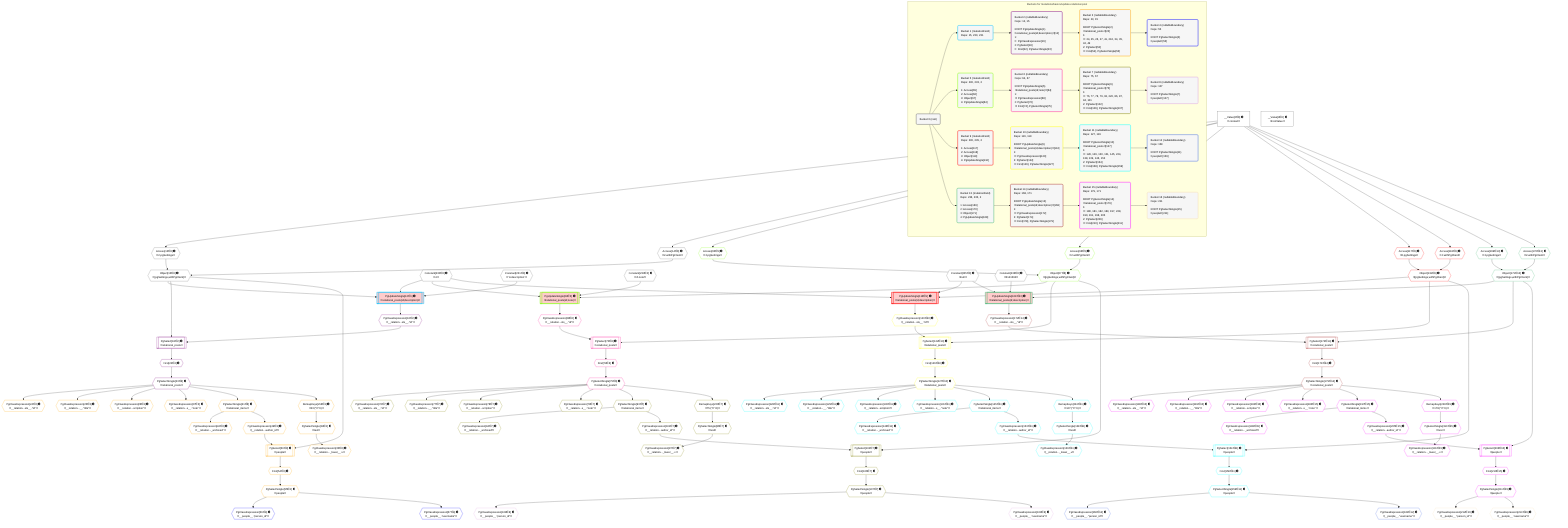 %%{init: {'themeVariables': { 'fontSize': '12px'}}}%%
graph TD
    classDef path fill:#eee,stroke:#000,color:#000
    classDef plan fill:#fff,stroke-width:1px,color:#000
    classDef itemplan fill:#fff,stroke-width:2px,color:#000
    classDef unbatchedplan fill:#dff,stroke-width:1px,color:#000
    classDef sideeffectplan fill:#fcc,stroke-width:2px,color:#000
    classDef bucket fill:#f6f6f6,color:#000,stroke-width:2px,text-align:left


    %% plan dependencies
    Object15{{"Object[15∈0] ➊<br />ᐸ{pgSettings,withPgClient}ᐳ"}}:::plan
    Access13{{"Access[13∈0] ➊<br />ᐸ2.pgSettingsᐳ"}}:::plan
    Access14{{"Access[14∈0] ➊<br />ᐸ2.withPgClientᐳ"}}:::plan
    Access13 & Access14 --> Object15
    __Value2["__Value[2∈0] ➊<br />ᐸcontextᐳ"]:::plan
    __Value2 --> Access13
    __Value2 --> Access14
    __Value4["__Value[4∈0] ➊<br />ᐸrootValueᐳ"]:::plan
    Constant230{{"Constant[230∈0] ➊<br />ᐸ4ᐳ"}}:::plan
    Constant231{{"Constant[231∈0] ➊<br />ᐸ'A description'ᐳ"}}:::plan
    Constant233{{"Constant[233∈0] ➊<br />ᐸ'A note'ᐳ"}}:::plan
    Constant235{{"Constant[235∈0] ➊<br />ᐸnullᐳ"}}:::plan
    Constant236{{"Constant[236∈0] ➊<br />ᐸ3141592ᐳ"}}:::plan
    PgUpdateSingle12[["PgUpdateSingle[12∈1] ➊<br />ᐸrelational_posts(id;description)ᐳ"]]:::sideeffectplan
    Object15 & Constant230 & Constant231 --> PgUpdateSingle12
    PgSelect18[["PgSelect[18∈2] ➊<br />ᐸrelational_postsᐳ"]]:::plan
    PgClassExpression16{{"PgClassExpression[16∈2] ➊<br />ᐸ__relation...sts__.”id”ᐳ"}}:::plan
    Object15 & PgClassExpression16 --> PgSelect18
    PgUpdateSingle12 --> PgClassExpression16
    First22{{"First[22∈2] ➊"}}:::plan
    PgSelect18 --> First22
    PgSelectSingle23{{"PgSelectSingle[23∈2] ➊<br />ᐸrelational_postsᐳ"}}:::plan
    First22 --> PgSelectSingle23
    PgSelect50[["PgSelect[50∈3] ➊<br />ᐸpeopleᐳ"]]:::plan
    PgClassExpression49{{"PgClassExpression[49∈3] ➊<br />ᐸ__relation...author_id”ᐳ"}}:::plan
    Object15 & PgClassExpression49 --> PgSelect50
    PgClassExpression24{{"PgClassExpression[24∈3] ➊<br />ᐸ__relation...sts__.”id”ᐳ"}}:::plan
    PgSelectSingle23 --> PgClassExpression24
    PgClassExpression25{{"PgClassExpression[25∈3] ➊<br />ᐸ__relation...__.”title”ᐳ"}}:::plan
    PgSelectSingle23 --> PgClassExpression25
    PgClassExpression26{{"PgClassExpression[26∈3] ➊<br />ᐸ__relation...scription”ᐳ"}}:::plan
    PgSelectSingle23 --> PgClassExpression26
    PgClassExpression27{{"PgClassExpression[27∈3] ➊<br />ᐸ__relation...s__.”note”ᐳ"}}:::plan
    PgSelectSingle23 --> PgClassExpression27
    PgSelectSingle34{{"PgSelectSingle[34∈3] ➊<br />ᐸtextᐳ"}}:::plan
    RemapKeys216{{"RemapKeys[216∈3] ➊<br />ᐸ23:{”0”:6}ᐳ"}}:::plan
    RemapKeys216 --> PgSelectSingle34
    PgClassExpression35{{"PgClassExpression[35∈3] ➊<br />ᐸ__relation..._lower__.vᐳ"}}:::plan
    PgSelectSingle34 --> PgClassExpression35
    PgSelectSingle41{{"PgSelectSingle[41∈3] ➊<br />ᐸrelational_itemsᐳ"}}:::plan
    PgSelectSingle23 --> PgSelectSingle41
    PgClassExpression42{{"PgClassExpression[42∈3] ➊<br />ᐸ__relation..._archived”ᐳ"}}:::plan
    PgSelectSingle41 --> PgClassExpression42
    PgSelectSingle41 --> PgClassExpression49
    First54{{"First[54∈3] ➊"}}:::plan
    PgSelect50 --> First54
    PgSelectSingle55{{"PgSelectSingle[55∈3] ➊<br />ᐸpeopleᐳ"}}:::plan
    First54 --> PgSelectSingle55
    PgSelectSingle23 --> RemapKeys216
    PgClassExpression56{{"PgClassExpression[56∈4] ➊<br />ᐸ__people__.”person_id”ᐳ"}}:::plan
    PgSelectSingle55 --> PgClassExpression56
    PgClassExpression57{{"PgClassExpression[57∈4] ➊<br />ᐸ__people__.”username”ᐳ"}}:::plan
    PgSelectSingle55 --> PgClassExpression57
    PgUpdateSingle64[["PgUpdateSingle[64∈5] ➊<br />ᐸrelational_posts(id;note)ᐳ"]]:::sideeffectplan
    Object67{{"Object[67∈5] ➊<br />ᐸ{pgSettings,withPgClient}ᐳ"}}:::plan
    Object67 & Constant230 & Constant233 --> PgUpdateSingle64
    Access65{{"Access[65∈5] ➊<br />ᐸ2.pgSettingsᐳ"}}:::plan
    Access66{{"Access[66∈5] ➊<br />ᐸ2.withPgClientᐳ"}}:::plan
    Access65 & Access66 --> Object67
    __Value2 --> Access65
    __Value2 --> Access66
    PgSelect70[["PgSelect[70∈6] ➊<br />ᐸrelational_postsᐳ"]]:::plan
    PgClassExpression68{{"PgClassExpression[68∈6] ➊<br />ᐸ__relation...sts__.”id”ᐳ"}}:::plan
    Object67 & PgClassExpression68 --> PgSelect70
    PgUpdateSingle64 --> PgClassExpression68
    First74{{"First[74∈6] ➊"}}:::plan
    PgSelect70 --> First74
    PgSelectSingle75{{"PgSelectSingle[75∈6] ➊<br />ᐸrelational_postsᐳ"}}:::plan
    First74 --> PgSelectSingle75
    PgSelect102[["PgSelect[102∈7] ➊<br />ᐸpeopleᐳ"]]:::plan
    PgClassExpression101{{"PgClassExpression[101∈7] ➊<br />ᐸ__relation...author_id”ᐳ"}}:::plan
    Object67 & PgClassExpression101 --> PgSelect102
    PgClassExpression76{{"PgClassExpression[76∈7] ➊<br />ᐸ__relation...sts__.”id”ᐳ"}}:::plan
    PgSelectSingle75 --> PgClassExpression76
    PgClassExpression77{{"PgClassExpression[77∈7] ➊<br />ᐸ__relation...__.”title”ᐳ"}}:::plan
    PgSelectSingle75 --> PgClassExpression77
    PgClassExpression78{{"PgClassExpression[78∈7] ➊<br />ᐸ__relation...scription”ᐳ"}}:::plan
    PgSelectSingle75 --> PgClassExpression78
    PgClassExpression79{{"PgClassExpression[79∈7] ➊<br />ᐸ__relation...s__.”note”ᐳ"}}:::plan
    PgSelectSingle75 --> PgClassExpression79
    PgSelectSingle86{{"PgSelectSingle[86∈7] ➊<br />ᐸtextᐳ"}}:::plan
    RemapKeys220{{"RemapKeys[220∈7] ➊<br />ᐸ75:{”0”:6}ᐳ"}}:::plan
    RemapKeys220 --> PgSelectSingle86
    PgClassExpression87{{"PgClassExpression[87∈7] ➊<br />ᐸ__relation..._lower__.vᐳ"}}:::plan
    PgSelectSingle86 --> PgClassExpression87
    PgSelectSingle93{{"PgSelectSingle[93∈7] ➊<br />ᐸrelational_itemsᐳ"}}:::plan
    PgSelectSingle75 --> PgSelectSingle93
    PgClassExpression94{{"PgClassExpression[94∈7] ➊<br />ᐸ__relation..._archived”ᐳ"}}:::plan
    PgSelectSingle93 --> PgClassExpression94
    PgSelectSingle93 --> PgClassExpression101
    First106{{"First[106∈7] ➊"}}:::plan
    PgSelect102 --> First106
    PgSelectSingle107{{"PgSelectSingle[107∈7] ➊<br />ᐸpeopleᐳ"}}:::plan
    First106 --> PgSelectSingle107
    PgSelectSingle75 --> RemapKeys220
    PgClassExpression108{{"PgClassExpression[108∈8] ➊<br />ᐸ__people__.”person_id”ᐳ"}}:::plan
    PgSelectSingle107 --> PgClassExpression108
    PgClassExpression109{{"PgClassExpression[109∈8] ➊<br />ᐸ__people__.”username”ᐳ"}}:::plan
    PgSelectSingle107 --> PgClassExpression109
    PgUpdateSingle116[["PgUpdateSingle[116∈9] ➊<br />ᐸrelational_posts(id;description)ᐳ"]]:::sideeffectplan
    Object119{{"Object[119∈9] ➊<br />ᐸ{pgSettings,withPgClient}ᐳ"}}:::plan
    Object119 & Constant230 & Constant235 --> PgUpdateSingle116
    Access117{{"Access[117∈9] ➊<br />ᐸ2.pgSettingsᐳ"}}:::plan
    Access118{{"Access[118∈9] ➊<br />ᐸ2.withPgClientᐳ"}}:::plan
    Access117 & Access118 --> Object119
    __Value2 --> Access117
    __Value2 --> Access118
    PgSelect122[["PgSelect[122∈10] ➊<br />ᐸrelational_postsᐳ"]]:::plan
    PgClassExpression120{{"PgClassExpression[120∈10] ➊<br />ᐸ__relation...sts__.”id”ᐳ"}}:::plan
    Object119 & PgClassExpression120 --> PgSelect122
    PgUpdateSingle116 --> PgClassExpression120
    First126{{"First[126∈10] ➊"}}:::plan
    PgSelect122 --> First126
    PgSelectSingle127{{"PgSelectSingle[127∈10] ➊<br />ᐸrelational_postsᐳ"}}:::plan
    First126 --> PgSelectSingle127
    PgSelect154[["PgSelect[154∈11] ➊<br />ᐸpeopleᐳ"]]:::plan
    PgClassExpression153{{"PgClassExpression[153∈11] ➊<br />ᐸ__relation...author_id”ᐳ"}}:::plan
    Object119 & PgClassExpression153 --> PgSelect154
    PgClassExpression128{{"PgClassExpression[128∈11] ➊<br />ᐸ__relation...sts__.”id”ᐳ"}}:::plan
    PgSelectSingle127 --> PgClassExpression128
    PgClassExpression129{{"PgClassExpression[129∈11] ➊<br />ᐸ__relation...__.”title”ᐳ"}}:::plan
    PgSelectSingle127 --> PgClassExpression129
    PgClassExpression130{{"PgClassExpression[130∈11] ➊<br />ᐸ__relation...scription”ᐳ"}}:::plan
    PgSelectSingle127 --> PgClassExpression130
    PgClassExpression131{{"PgClassExpression[131∈11] ➊<br />ᐸ__relation...s__.”note”ᐳ"}}:::plan
    PgSelectSingle127 --> PgClassExpression131
    PgSelectSingle138{{"PgSelectSingle[138∈11] ➊<br />ᐸtextᐳ"}}:::plan
    RemapKeys224{{"RemapKeys[224∈11] ➊<br />ᐸ127:{”0”:6}ᐳ"}}:::plan
    RemapKeys224 --> PgSelectSingle138
    PgClassExpression139{{"PgClassExpression[139∈11] ➊<br />ᐸ__relation..._lower__.vᐳ"}}:::plan
    PgSelectSingle138 --> PgClassExpression139
    PgSelectSingle145{{"PgSelectSingle[145∈11] ➊<br />ᐸrelational_itemsᐳ"}}:::plan
    PgSelectSingle127 --> PgSelectSingle145
    PgClassExpression146{{"PgClassExpression[146∈11] ➊<br />ᐸ__relation..._archived”ᐳ"}}:::plan
    PgSelectSingle145 --> PgClassExpression146
    PgSelectSingle145 --> PgClassExpression153
    First158{{"First[158∈11] ➊"}}:::plan
    PgSelect154 --> First158
    PgSelectSingle159{{"PgSelectSingle[159∈11] ➊<br />ᐸpeopleᐳ"}}:::plan
    First158 --> PgSelectSingle159
    PgSelectSingle127 --> RemapKeys224
    PgClassExpression160{{"PgClassExpression[160∈12] ➊<br />ᐸ__people__.”person_id”ᐳ"}}:::plan
    PgSelectSingle159 --> PgClassExpression160
    PgClassExpression161{{"PgClassExpression[161∈12] ➊<br />ᐸ__people__.”username”ᐳ"}}:::plan
    PgSelectSingle159 --> PgClassExpression161
    PgUpdateSingle168[["PgUpdateSingle[168∈13] ➊<br />ᐸrelational_posts(id;description)ᐳ"]]:::sideeffectplan
    Object171{{"Object[171∈13] ➊<br />ᐸ{pgSettings,withPgClient}ᐳ"}}:::plan
    Object171 & Constant236 & Constant235 --> PgUpdateSingle168
    Access169{{"Access[169∈13] ➊<br />ᐸ2.pgSettingsᐳ"}}:::plan
    Access170{{"Access[170∈13] ➊<br />ᐸ2.withPgClientᐳ"}}:::plan
    Access169 & Access170 --> Object171
    __Value2 --> Access169
    __Value2 --> Access170
    PgSelect174[["PgSelect[174∈14] ➊<br />ᐸrelational_postsᐳ"]]:::plan
    PgClassExpression172{{"PgClassExpression[172∈14] ➊<br />ᐸ__relation...sts__.”id”ᐳ"}}:::plan
    Object171 & PgClassExpression172 --> PgSelect174
    PgUpdateSingle168 --> PgClassExpression172
    First178{{"First[178∈14] ➊"}}:::plan
    PgSelect174 --> First178
    PgSelectSingle179{{"PgSelectSingle[179∈14] ➊<br />ᐸrelational_postsᐳ"}}:::plan
    First178 --> PgSelectSingle179
    PgSelect206[["PgSelect[206∈15] ➊<br />ᐸpeopleᐳ"]]:::plan
    PgClassExpression205{{"PgClassExpression[205∈15] ➊<br />ᐸ__relation...author_id”ᐳ"}}:::plan
    Object171 & PgClassExpression205 --> PgSelect206
    PgClassExpression180{{"PgClassExpression[180∈15] ➊<br />ᐸ__relation...sts__.”id”ᐳ"}}:::plan
    PgSelectSingle179 --> PgClassExpression180
    PgClassExpression181{{"PgClassExpression[181∈15] ➊<br />ᐸ__relation...__.”title”ᐳ"}}:::plan
    PgSelectSingle179 --> PgClassExpression181
    PgClassExpression182{{"PgClassExpression[182∈15] ➊<br />ᐸ__relation...scription”ᐳ"}}:::plan
    PgSelectSingle179 --> PgClassExpression182
    PgClassExpression183{{"PgClassExpression[183∈15] ➊<br />ᐸ__relation...s__.”note”ᐳ"}}:::plan
    PgSelectSingle179 --> PgClassExpression183
    PgSelectSingle190{{"PgSelectSingle[190∈15] ➊<br />ᐸtextᐳ"}}:::plan
    RemapKeys228{{"RemapKeys[228∈15] ➊<br />ᐸ179:{”0”:6}ᐳ"}}:::plan
    RemapKeys228 --> PgSelectSingle190
    PgClassExpression191{{"PgClassExpression[191∈15] ➊<br />ᐸ__relation..._lower__.vᐳ"}}:::plan
    PgSelectSingle190 --> PgClassExpression191
    PgSelectSingle197{{"PgSelectSingle[197∈15] ➊<br />ᐸrelational_itemsᐳ"}}:::plan
    PgSelectSingle179 --> PgSelectSingle197
    PgClassExpression198{{"PgClassExpression[198∈15] ➊<br />ᐸ__relation..._archived”ᐳ"}}:::plan
    PgSelectSingle197 --> PgClassExpression198
    PgSelectSingle197 --> PgClassExpression205
    First210{{"First[210∈15] ➊"}}:::plan
    PgSelect206 --> First210
    PgSelectSingle211{{"PgSelectSingle[211∈15] ➊<br />ᐸpeopleᐳ"}}:::plan
    First210 --> PgSelectSingle211
    PgSelectSingle179 --> RemapKeys228
    PgClassExpression212{{"PgClassExpression[212∈16] ➊<br />ᐸ__people__.”person_id”ᐳ"}}:::plan
    PgSelectSingle211 --> PgClassExpression212
    PgClassExpression213{{"PgClassExpression[213∈16] ➊<br />ᐸ__people__.”username”ᐳ"}}:::plan
    PgSelectSingle211 --> PgClassExpression213

    %% define steps

    subgraph "Buckets for mutations/basics/update-relational-post"
    Bucket0("Bucket 0 (root)"):::bucket
    classDef bucket0 stroke:#696969
    class Bucket0,__Value2,__Value4,Access13,Access14,Object15,Constant230,Constant231,Constant233,Constant235,Constant236 bucket0
    Bucket1("Bucket 1 (mutationField)<br />Deps: 15, 230, 231"):::bucket
    classDef bucket1 stroke:#00bfff
    class Bucket1,PgUpdateSingle12 bucket1
    Bucket2("Bucket 2 (nullableBoundary)<br />Deps: 12, 15<br /><br />ROOT PgUpdateSingle{1}ᐸrelational_posts(id;description)ᐳ[12]<br />1: <br />ᐳ: PgClassExpression[16]<br />2: PgSelect[18]<br />ᐳ: First[22], PgSelectSingle[23]"):::bucket
    classDef bucket2 stroke:#7f007f
    class Bucket2,PgClassExpression16,PgSelect18,First22,PgSelectSingle23 bucket2
    Bucket3("Bucket 3 (nullableBoundary)<br />Deps: 23, 15<br /><br />ROOT PgSelectSingle{2}ᐸrelational_postsᐳ[23]<br />1: <br />ᐳ: 24, 25, 26, 27, 41, 216, 34, 35, 42, 49<br />2: PgSelect[50]<br />ᐳ: First[54], PgSelectSingle[55]"):::bucket
    classDef bucket3 stroke:#ffa500
    class Bucket3,PgClassExpression24,PgClassExpression25,PgClassExpression26,PgClassExpression27,PgSelectSingle34,PgClassExpression35,PgSelectSingle41,PgClassExpression42,PgClassExpression49,PgSelect50,First54,PgSelectSingle55,RemapKeys216 bucket3
    Bucket4("Bucket 4 (nullableBoundary)<br />Deps: 55<br /><br />ROOT PgSelectSingle{3}ᐸpeopleᐳ[55]"):::bucket
    classDef bucket4 stroke:#0000ff
    class Bucket4,PgClassExpression56,PgClassExpression57 bucket4
    Bucket5("Bucket 5 (mutationField)<br />Deps: 230, 233, 2<br /><br />1: Access[65]<br />2: Access[66]<br />3: Object[67]<br />4: PgUpdateSingle[64]"):::bucket
    classDef bucket5 stroke:#7fff00
    class Bucket5,PgUpdateSingle64,Access65,Access66,Object67 bucket5
    Bucket6("Bucket 6 (nullableBoundary)<br />Deps: 64, 67<br /><br />ROOT PgUpdateSingle{5}ᐸrelational_posts(id;note)ᐳ[64]<br />1: <br />ᐳ: PgClassExpression[68]<br />2: PgSelect[70]<br />ᐳ: First[74], PgSelectSingle[75]"):::bucket
    classDef bucket6 stroke:#ff1493
    class Bucket6,PgClassExpression68,PgSelect70,First74,PgSelectSingle75 bucket6
    Bucket7("Bucket 7 (nullableBoundary)<br />Deps: 75, 67<br /><br />ROOT PgSelectSingle{6}ᐸrelational_postsᐳ[75]<br />1: <br />ᐳ: 76, 77, 78, 79, 93, 220, 86, 87, 94, 101<br />2: PgSelect[102]<br />ᐳ: First[106], PgSelectSingle[107]"):::bucket
    classDef bucket7 stroke:#808000
    class Bucket7,PgClassExpression76,PgClassExpression77,PgClassExpression78,PgClassExpression79,PgSelectSingle86,PgClassExpression87,PgSelectSingle93,PgClassExpression94,PgClassExpression101,PgSelect102,First106,PgSelectSingle107,RemapKeys220 bucket7
    Bucket8("Bucket 8 (nullableBoundary)<br />Deps: 107<br /><br />ROOT PgSelectSingle{7}ᐸpeopleᐳ[107]"):::bucket
    classDef bucket8 stroke:#dda0dd
    class Bucket8,PgClassExpression108,PgClassExpression109 bucket8
    Bucket9("Bucket 9 (mutationField)<br />Deps: 230, 235, 2<br /><br />1: Access[117]<br />2: Access[118]<br />3: Object[119]<br />4: PgUpdateSingle[116]"):::bucket
    classDef bucket9 stroke:#ff0000
    class Bucket9,PgUpdateSingle116,Access117,Access118,Object119 bucket9
    Bucket10("Bucket 10 (nullableBoundary)<br />Deps: 116, 119<br /><br />ROOT PgUpdateSingle{9}ᐸrelational_posts(id;description)ᐳ[116]<br />1: <br />ᐳ: PgClassExpression[120]<br />2: PgSelect[122]<br />ᐳ: First[126], PgSelectSingle[127]"):::bucket
    classDef bucket10 stroke:#ffff00
    class Bucket10,PgClassExpression120,PgSelect122,First126,PgSelectSingle127 bucket10
    Bucket11("Bucket 11 (nullableBoundary)<br />Deps: 127, 119<br /><br />ROOT PgSelectSingle{10}ᐸrelational_postsᐳ[127]<br />1: <br />ᐳ: 128, 129, 130, 131, 145, 224, 138, 139, 146, 153<br />2: PgSelect[154]<br />ᐳ: First[158], PgSelectSingle[159]"):::bucket
    classDef bucket11 stroke:#00ffff
    class Bucket11,PgClassExpression128,PgClassExpression129,PgClassExpression130,PgClassExpression131,PgSelectSingle138,PgClassExpression139,PgSelectSingle145,PgClassExpression146,PgClassExpression153,PgSelect154,First158,PgSelectSingle159,RemapKeys224 bucket11
    Bucket12("Bucket 12 (nullableBoundary)<br />Deps: 159<br /><br />ROOT PgSelectSingle{11}ᐸpeopleᐳ[159]"):::bucket
    classDef bucket12 stroke:#4169e1
    class Bucket12,PgClassExpression160,PgClassExpression161 bucket12
    Bucket13("Bucket 13 (mutationField)<br />Deps: 236, 235, 2<br /><br />1: Access[169]<br />2: Access[170]<br />3: Object[171]<br />4: PgUpdateSingle[168]"):::bucket
    classDef bucket13 stroke:#3cb371
    class Bucket13,PgUpdateSingle168,Access169,Access170,Object171 bucket13
    Bucket14("Bucket 14 (nullableBoundary)<br />Deps: 168, 171<br /><br />ROOT PgUpdateSingle{13}ᐸrelational_posts(id;description)ᐳ[168]<br />1: <br />ᐳ: PgClassExpression[172]<br />2: PgSelect[174]<br />ᐳ: First[178], PgSelectSingle[179]"):::bucket
    classDef bucket14 stroke:#a52a2a
    class Bucket14,PgClassExpression172,PgSelect174,First178,PgSelectSingle179 bucket14
    Bucket15("Bucket 15 (nullableBoundary)<br />Deps: 179, 171<br /><br />ROOT PgSelectSingle{14}ᐸrelational_postsᐳ[179]<br />1: <br />ᐳ: 180, 181, 182, 183, 197, 228, 190, 191, 198, 205<br />2: PgSelect[206]<br />ᐳ: First[210], PgSelectSingle[211]"):::bucket
    classDef bucket15 stroke:#ff00ff
    class Bucket15,PgClassExpression180,PgClassExpression181,PgClassExpression182,PgClassExpression183,PgSelectSingle190,PgClassExpression191,PgSelectSingle197,PgClassExpression198,PgClassExpression205,PgSelect206,First210,PgSelectSingle211,RemapKeys228 bucket15
    Bucket16("Bucket 16 (nullableBoundary)<br />Deps: 211<br /><br />ROOT PgSelectSingle{15}ᐸpeopleᐳ[211]"):::bucket
    classDef bucket16 stroke:#f5deb3
    class Bucket16,PgClassExpression212,PgClassExpression213 bucket16
    Bucket0 --> Bucket1 & Bucket5 & Bucket9 & Bucket13
    Bucket1 --> Bucket2
    Bucket2 --> Bucket3
    Bucket3 --> Bucket4
    Bucket5 --> Bucket6
    Bucket6 --> Bucket7
    Bucket7 --> Bucket8
    Bucket9 --> Bucket10
    Bucket10 --> Bucket11
    Bucket11 --> Bucket12
    Bucket13 --> Bucket14
    Bucket14 --> Bucket15
    Bucket15 --> Bucket16
    end